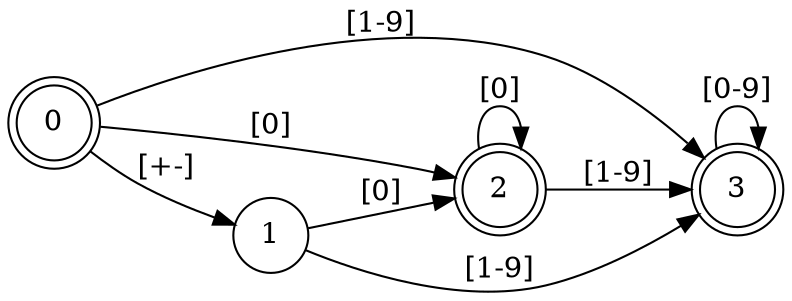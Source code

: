 digraph fsm_floating_point {
    rankdir=LR;
    node [shape=doublecircle]; 0, 2, 3;
    node [shape=circle];
    0 -> 1 [label="[+-]"];
    0 -> 2 [label="[0]"];
    1 -> 2 [label="[0]"];
    2 -> 2 [label="[0]"];
    0 -> 3 [label="[1-9]"];
    2 -> 3 [label="[1-9]"];
    1 -> 3 [label="[1-9]"];
    3 -> 3 [label="[0-9]"];
}

